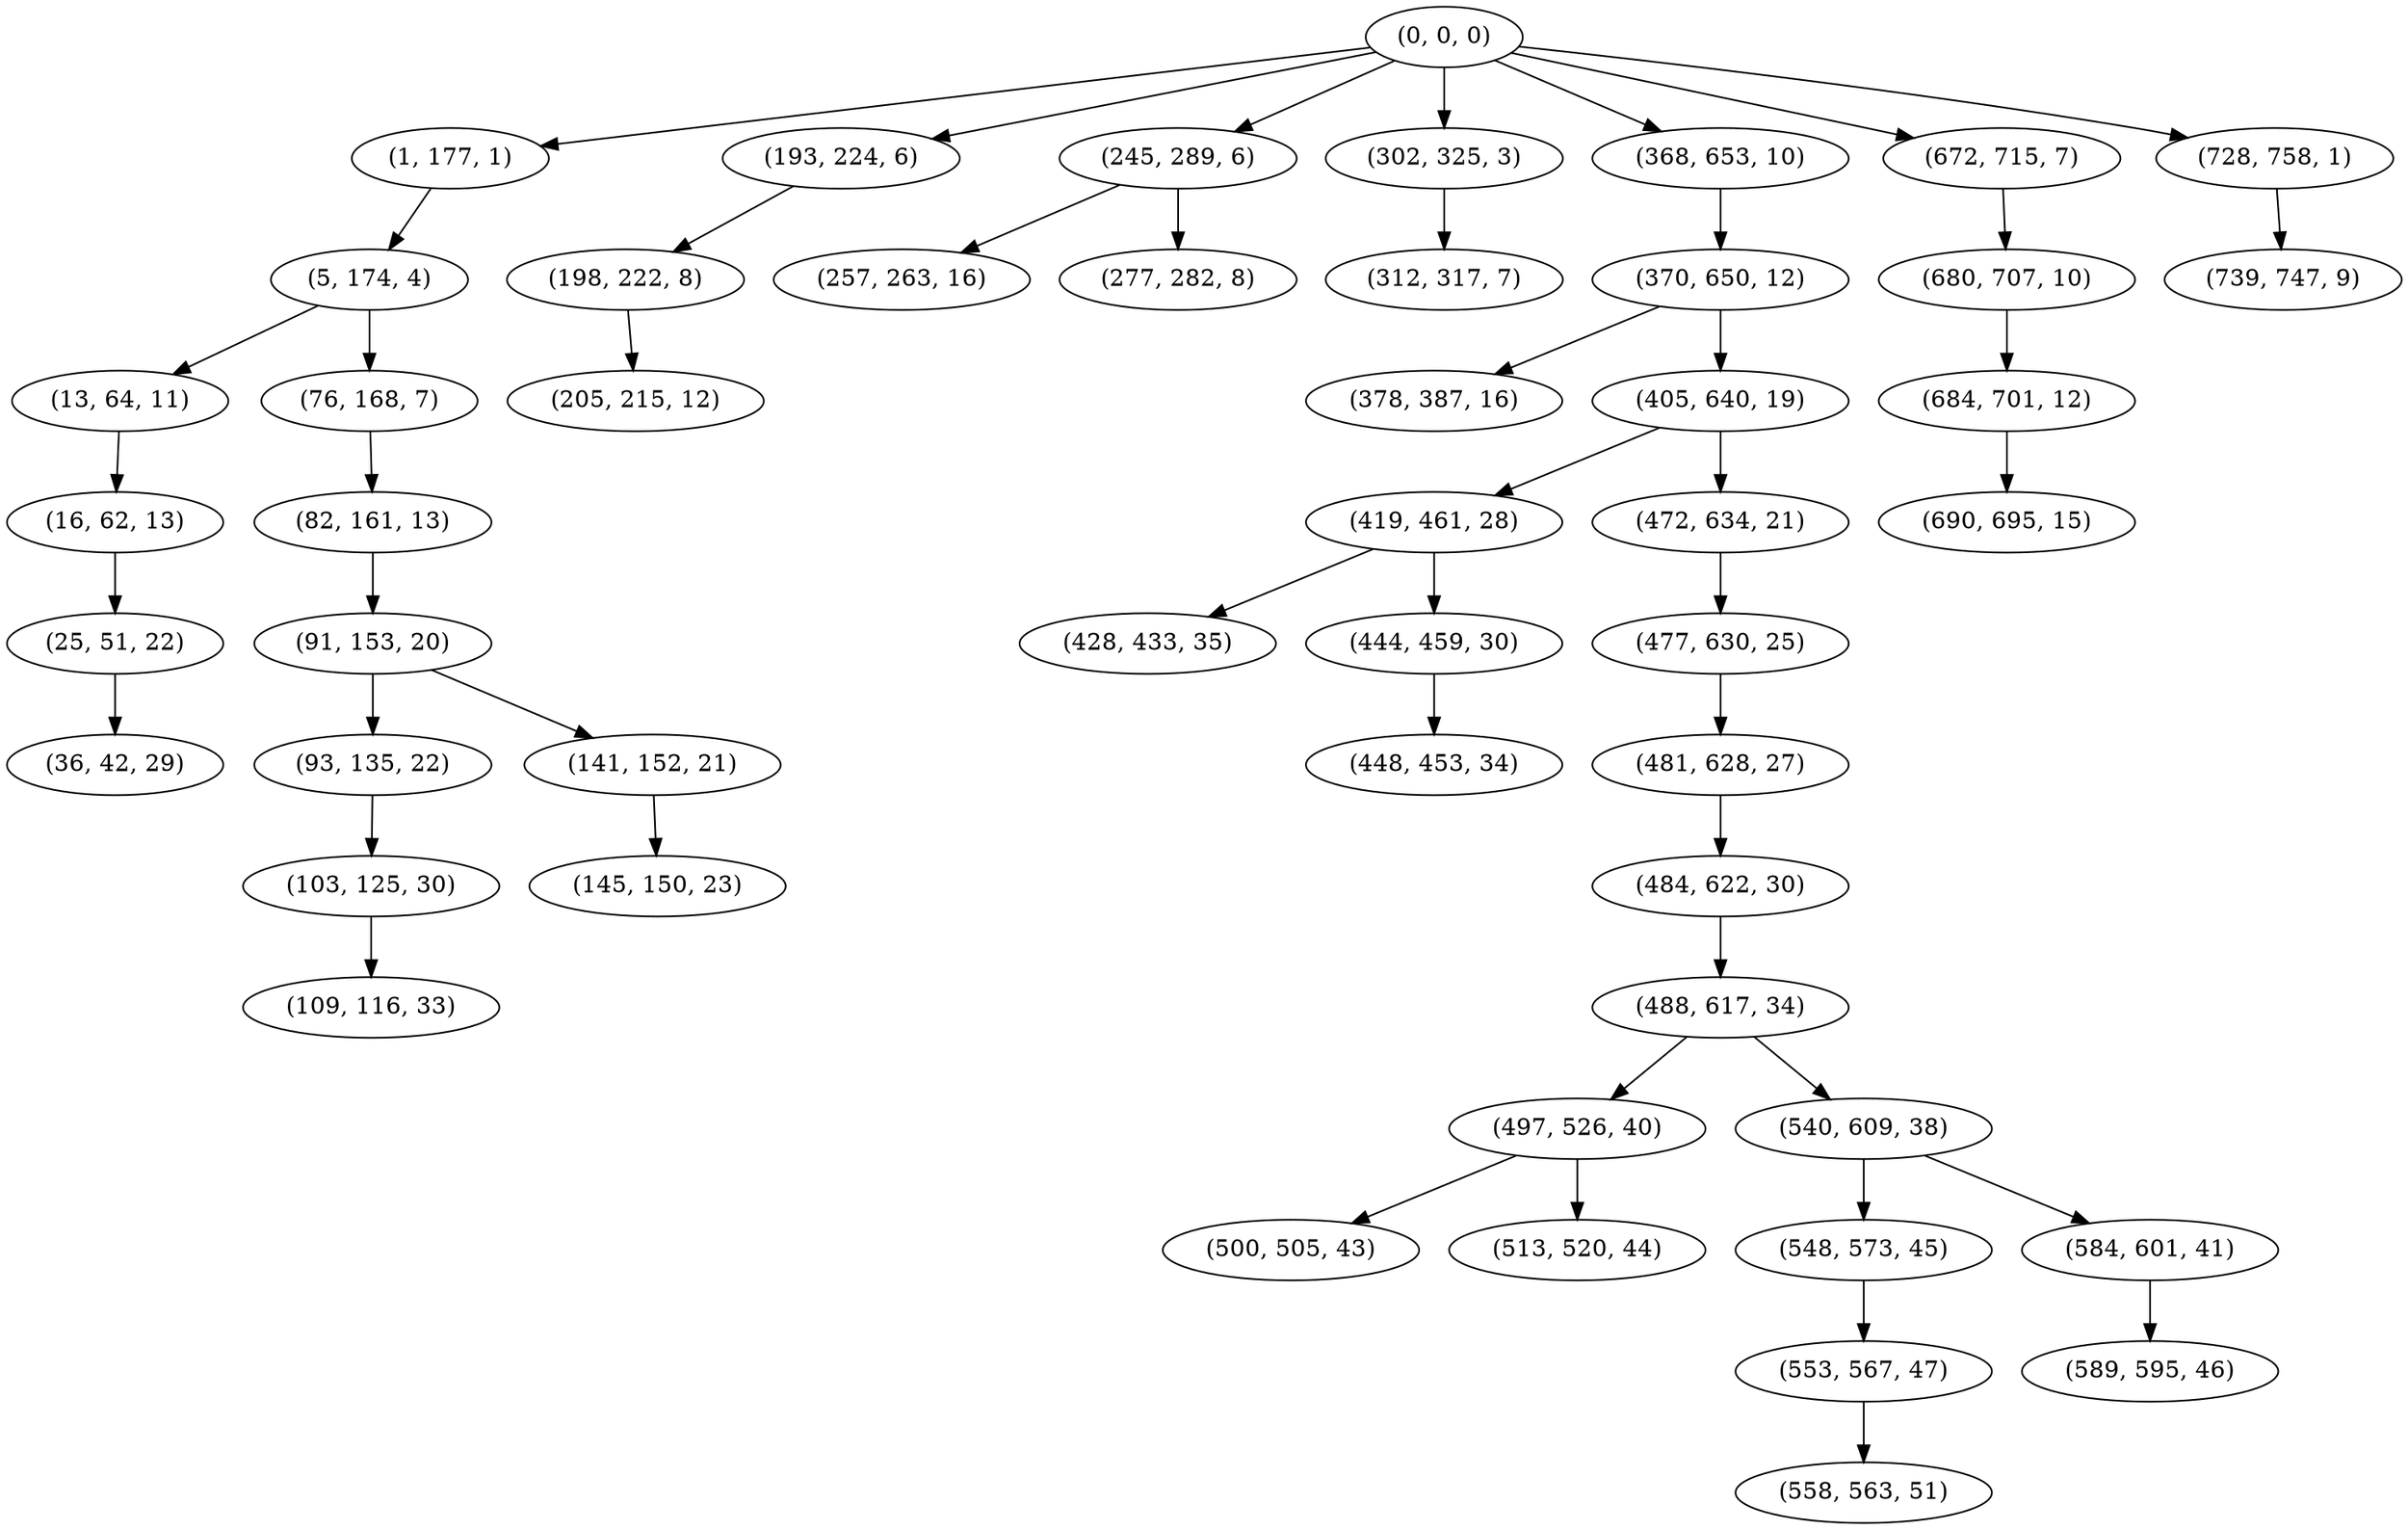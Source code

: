digraph tree {
    "(0, 0, 0)";
    "(1, 177, 1)";
    "(5, 174, 4)";
    "(13, 64, 11)";
    "(16, 62, 13)";
    "(25, 51, 22)";
    "(36, 42, 29)";
    "(76, 168, 7)";
    "(82, 161, 13)";
    "(91, 153, 20)";
    "(93, 135, 22)";
    "(103, 125, 30)";
    "(109, 116, 33)";
    "(141, 152, 21)";
    "(145, 150, 23)";
    "(193, 224, 6)";
    "(198, 222, 8)";
    "(205, 215, 12)";
    "(245, 289, 6)";
    "(257, 263, 16)";
    "(277, 282, 8)";
    "(302, 325, 3)";
    "(312, 317, 7)";
    "(368, 653, 10)";
    "(370, 650, 12)";
    "(378, 387, 16)";
    "(405, 640, 19)";
    "(419, 461, 28)";
    "(428, 433, 35)";
    "(444, 459, 30)";
    "(448, 453, 34)";
    "(472, 634, 21)";
    "(477, 630, 25)";
    "(481, 628, 27)";
    "(484, 622, 30)";
    "(488, 617, 34)";
    "(497, 526, 40)";
    "(500, 505, 43)";
    "(513, 520, 44)";
    "(540, 609, 38)";
    "(548, 573, 45)";
    "(553, 567, 47)";
    "(558, 563, 51)";
    "(584, 601, 41)";
    "(589, 595, 46)";
    "(672, 715, 7)";
    "(680, 707, 10)";
    "(684, 701, 12)";
    "(690, 695, 15)";
    "(728, 758, 1)";
    "(739, 747, 9)";
    "(0, 0, 0)" -> "(1, 177, 1)";
    "(0, 0, 0)" -> "(193, 224, 6)";
    "(0, 0, 0)" -> "(245, 289, 6)";
    "(0, 0, 0)" -> "(302, 325, 3)";
    "(0, 0, 0)" -> "(368, 653, 10)";
    "(0, 0, 0)" -> "(672, 715, 7)";
    "(0, 0, 0)" -> "(728, 758, 1)";
    "(1, 177, 1)" -> "(5, 174, 4)";
    "(5, 174, 4)" -> "(13, 64, 11)";
    "(5, 174, 4)" -> "(76, 168, 7)";
    "(13, 64, 11)" -> "(16, 62, 13)";
    "(16, 62, 13)" -> "(25, 51, 22)";
    "(25, 51, 22)" -> "(36, 42, 29)";
    "(76, 168, 7)" -> "(82, 161, 13)";
    "(82, 161, 13)" -> "(91, 153, 20)";
    "(91, 153, 20)" -> "(93, 135, 22)";
    "(91, 153, 20)" -> "(141, 152, 21)";
    "(93, 135, 22)" -> "(103, 125, 30)";
    "(103, 125, 30)" -> "(109, 116, 33)";
    "(141, 152, 21)" -> "(145, 150, 23)";
    "(193, 224, 6)" -> "(198, 222, 8)";
    "(198, 222, 8)" -> "(205, 215, 12)";
    "(245, 289, 6)" -> "(257, 263, 16)";
    "(245, 289, 6)" -> "(277, 282, 8)";
    "(302, 325, 3)" -> "(312, 317, 7)";
    "(368, 653, 10)" -> "(370, 650, 12)";
    "(370, 650, 12)" -> "(378, 387, 16)";
    "(370, 650, 12)" -> "(405, 640, 19)";
    "(405, 640, 19)" -> "(419, 461, 28)";
    "(405, 640, 19)" -> "(472, 634, 21)";
    "(419, 461, 28)" -> "(428, 433, 35)";
    "(419, 461, 28)" -> "(444, 459, 30)";
    "(444, 459, 30)" -> "(448, 453, 34)";
    "(472, 634, 21)" -> "(477, 630, 25)";
    "(477, 630, 25)" -> "(481, 628, 27)";
    "(481, 628, 27)" -> "(484, 622, 30)";
    "(484, 622, 30)" -> "(488, 617, 34)";
    "(488, 617, 34)" -> "(497, 526, 40)";
    "(488, 617, 34)" -> "(540, 609, 38)";
    "(497, 526, 40)" -> "(500, 505, 43)";
    "(497, 526, 40)" -> "(513, 520, 44)";
    "(540, 609, 38)" -> "(548, 573, 45)";
    "(540, 609, 38)" -> "(584, 601, 41)";
    "(548, 573, 45)" -> "(553, 567, 47)";
    "(553, 567, 47)" -> "(558, 563, 51)";
    "(584, 601, 41)" -> "(589, 595, 46)";
    "(672, 715, 7)" -> "(680, 707, 10)";
    "(680, 707, 10)" -> "(684, 701, 12)";
    "(684, 701, 12)" -> "(690, 695, 15)";
    "(728, 758, 1)" -> "(739, 747, 9)";
}
